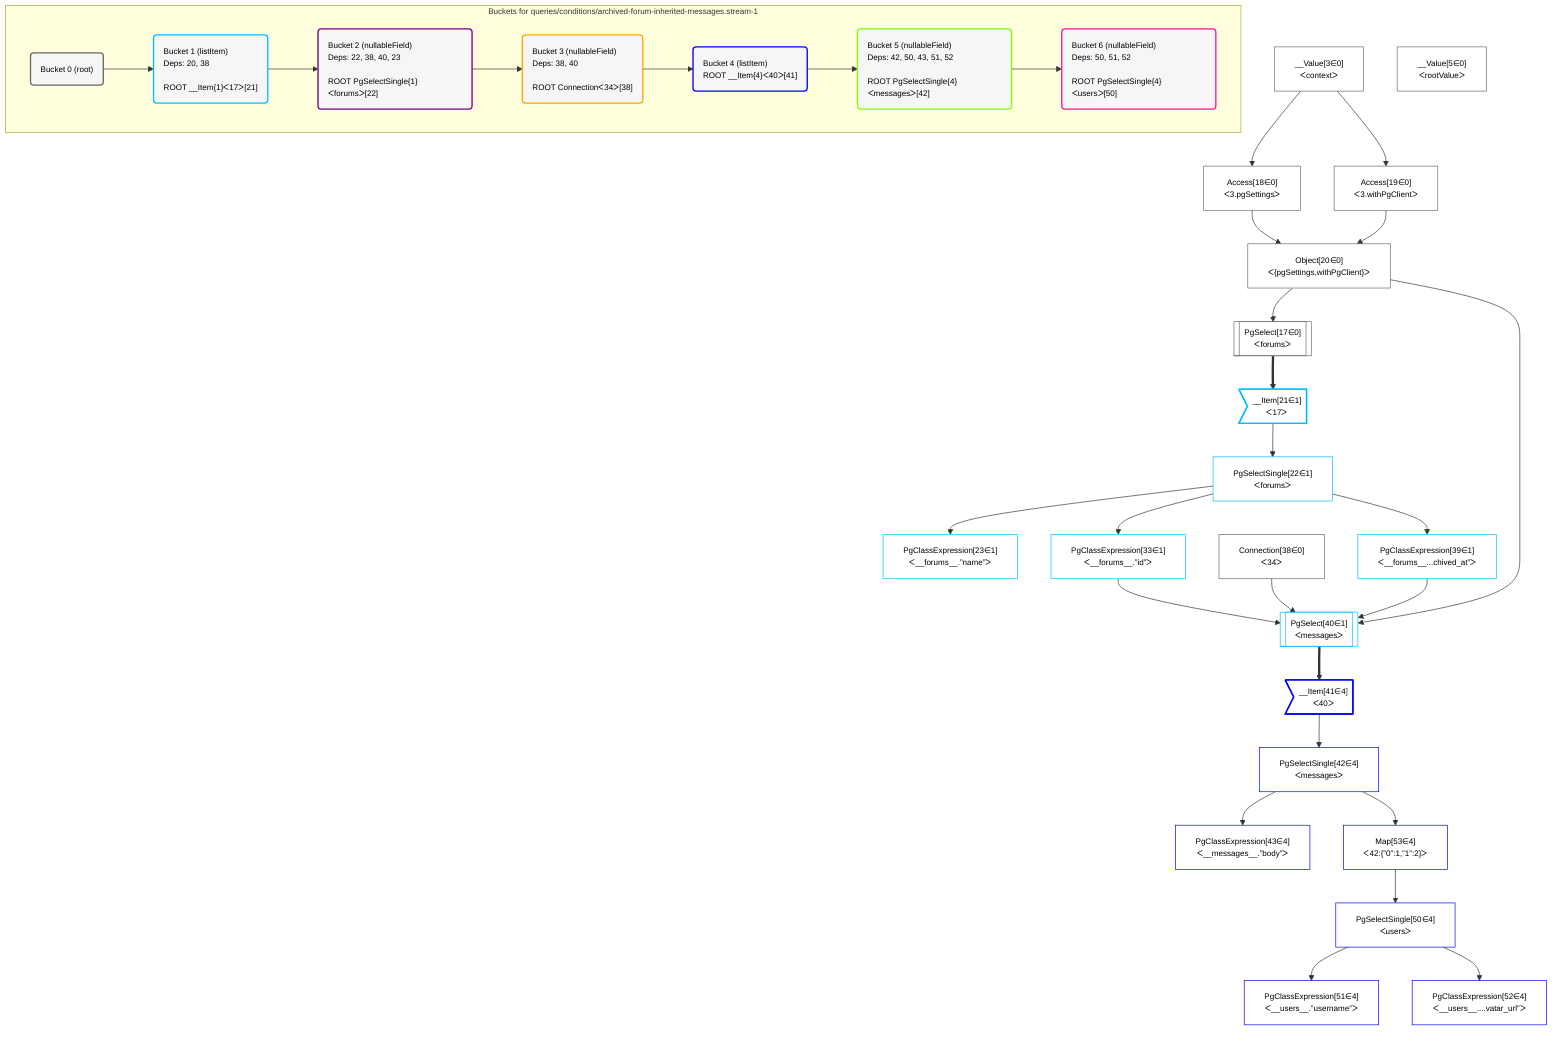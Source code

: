 %%{init: {'themeVariables': { 'fontSize': '12px'}}}%%
graph TD
    classDef path fill:#eee,stroke:#000,color:#000
    classDef plan fill:#fff,stroke-width:1px,color:#000
    classDef itemplan fill:#fff,stroke-width:2px,color:#000
    classDef sideeffectplan fill:#f00,stroke-width:2px,color:#000
    classDef bucket fill:#f6f6f6,color:#000,stroke-width:2px,text-align:left


    %% define steps
    __Value3["__Value[3∈0]<br />ᐸcontextᐳ"]:::plan
    __Value5["__Value[5∈0]<br />ᐸrootValueᐳ"]:::plan
    Access18["Access[18∈0]<br />ᐸ3.pgSettingsᐳ"]:::plan
    Access19["Access[19∈0]<br />ᐸ3.withPgClientᐳ"]:::plan
    Object20["Object[20∈0]<br />ᐸ{pgSettings,withPgClient}ᐳ"]:::plan
    PgSelect17[["PgSelect[17∈0]<br />ᐸforumsᐳ"]]:::plan
    __Item21>"__Item[21∈1]<br />ᐸ17ᐳ"]:::itemplan
    PgSelectSingle22["PgSelectSingle[22∈1]<br />ᐸforumsᐳ"]:::plan
    PgClassExpression23["PgClassExpression[23∈1]<br />ᐸ__forums__.”name”ᐳ"]:::plan
    PgClassExpression33["PgClassExpression[33∈1]<br />ᐸ__forums__.”id”ᐳ"]:::plan
    Connection38["Connection[38∈0]<br />ᐸ34ᐳ"]:::plan
    PgClassExpression39["PgClassExpression[39∈1]<br />ᐸ__forums__...chived_at”ᐳ"]:::plan
    PgSelect40[["PgSelect[40∈1]<br />ᐸmessagesᐳ"]]:::plan
    __Item41>"__Item[41∈4]<br />ᐸ40ᐳ"]:::itemplan
    PgSelectSingle42["PgSelectSingle[42∈4]<br />ᐸmessagesᐳ"]:::plan
    PgClassExpression43["PgClassExpression[43∈4]<br />ᐸ__messages__.”body”ᐳ"]:::plan
    Map53["Map[53∈4]<br />ᐸ42:{”0”:1,”1”:2}ᐳ"]:::plan
    PgSelectSingle50["PgSelectSingle[50∈4]<br />ᐸusersᐳ"]:::plan
    PgClassExpression51["PgClassExpression[51∈4]<br />ᐸ__users__.”username”ᐳ"]:::plan
    PgClassExpression52["PgClassExpression[52∈4]<br />ᐸ__users__....vatar_url”ᐳ"]:::plan

    %% plan dependencies
    __Value3 --> Access18
    __Value3 --> Access19
    Access18 & Access19 --> Object20
    Object20 --> PgSelect17
    PgSelect17 ==> __Item21
    __Item21 --> PgSelectSingle22
    PgSelectSingle22 --> PgClassExpression23
    PgSelectSingle22 --> PgClassExpression33
    PgSelectSingle22 --> PgClassExpression39
    Object20 & PgClassExpression33 & PgClassExpression39 & Connection38 --> PgSelect40
    PgSelect40 ==> __Item41
    __Item41 --> PgSelectSingle42
    PgSelectSingle42 --> PgClassExpression43
    PgSelectSingle42 --> Map53
    Map53 --> PgSelectSingle50
    PgSelectSingle50 --> PgClassExpression51
    PgSelectSingle50 --> PgClassExpression52

    subgraph "Buckets for queries/conditions/archived-forum-inherited-messages.stream-1"
    Bucket0("Bucket 0 (root)"):::bucket
    classDef bucket0 stroke:#696969
    class Bucket0,__Value3,__Value5,PgSelect17,Access18,Access19,Object20,Connection38 bucket0
    Bucket1("Bucket 1 (listItem)<br />Deps: 20, 38<br /><br />ROOT __Item{1}ᐸ17ᐳ[21]"):::bucket
    classDef bucket1 stroke:#00bfff
    class Bucket1,__Item21,PgSelectSingle22,PgClassExpression23,PgClassExpression33,PgClassExpression39,PgSelect40 bucket1
    Bucket2("Bucket 2 (nullableField)<br />Deps: 22, 38, 40, 23<br /><br />ROOT PgSelectSingle{1}ᐸforumsᐳ[22]"):::bucket
    classDef bucket2 stroke:#7f007f
    class Bucket2 bucket2
    Bucket3("Bucket 3 (nullableField)<br />Deps: 38, 40<br /><br />ROOT Connectionᐸ34ᐳ[38]"):::bucket
    classDef bucket3 stroke:#ffa500
    class Bucket3 bucket3
    Bucket4("Bucket 4 (listItem)<br />ROOT __Item{4}ᐸ40ᐳ[41]"):::bucket
    classDef bucket4 stroke:#0000ff
    class Bucket4,__Item41,PgSelectSingle42,PgClassExpression43,PgSelectSingle50,PgClassExpression51,PgClassExpression52,Map53 bucket4
    Bucket5("Bucket 5 (nullableField)<br />Deps: 42, 50, 43, 51, 52<br /><br />ROOT PgSelectSingle{4}ᐸmessagesᐳ[42]"):::bucket
    classDef bucket5 stroke:#7fff00
    class Bucket5 bucket5
    Bucket6("Bucket 6 (nullableField)<br />Deps: 50, 51, 52<br /><br />ROOT PgSelectSingle{4}ᐸusersᐳ[50]"):::bucket
    classDef bucket6 stroke:#ff1493
    class Bucket6 bucket6
    Bucket0 --> Bucket1
    Bucket1 --> Bucket2
    Bucket2 --> Bucket3
    Bucket3 --> Bucket4
    Bucket4 --> Bucket5
    Bucket5 --> Bucket6
    end